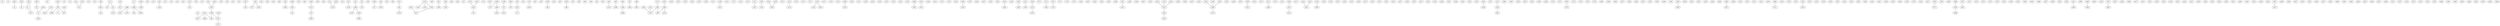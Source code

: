 graph {
n0;
n1;
n2;
n3;
n4;
n5;
n6;
n7;
n8;
n9;
n10;
n11;
n12;
n13;
n14;
n15;
n16;
n17;
n18;
n19;
n20;
n21;
n22;
n23;
n24;
n25;
n26;
n27;
n28;
n29;
n30;
n31;
n32;
n33;
n34;
n35;
n36;
n37;
n38;
n39;
n40;
n41;
n42;
n43;
n44;
n45;
n46;
n47;
n48;
n49;
n50;
n51;
n52;
n53;
n54;
n55;
n56;
n57;
n58;
n59;
n60;
n61;
n62;
n63;
n64;
n65;
n66;
n67;
n68;
n69;
n70;
n71;
n72;
n73;
n74;
n75;
n76;
n77;
n78;
n79;
n80;
n81;
n82;
n83;
n84;
n85;
n86;
n87;
n88;
n89;
n90;
n91;
n92;
n93;
n94;
n95;
n96;
n97;
n98;
n99;
n100;
n101;
n102;
n103;
n104;
n105;
n106;
n107;
n108;
n109;
n110;
n111;
n112;
n113;
n114;
n115;
n116;
n117;
n118;
n119;
n120;
n121;
n122;
n123;
n124;
n125;
n126;
n127;
n128;
n129;
n130;
n131;
n132;
n133;
n134;
n135;
n136;
n137;
n138;
n139;
n140;
n141;
n142;
n143;
n144;
n145;
n146;
n147;
n148;
n149;
n150;
n151;
n152;
n153;
n154;
n155;
n156;
n157;
n158;
n159;
n160;
n161;
n162;
n163;
n164;
n165;
n166;
n167;
n168;
n169;
n170;
n171;
n172;
n173;
n174;
n175;
n176;
n177;
n178;
n179;
n180;
n181;
n182;
n183;
n184;
n185;
n186;
n187;
n188;
n189;
n190;
n191;
n192;
n193;
n194;
n195;
n196;
n197;
n198;
n199;
n200;
n201;
n202;
n203;
n204;
n205;
n206;
n207;
n208;
n209;
n210;
n211;
n212;
n213;
n214;
n215;
n216;
n217;
n218;
n219;
n220;
n221;
n222;
n223;
n224;
n225;
n226;
n227;
n228;
n229;
n230;
n231;
n232;
n233;
n234;
n235;
n236;
n237;
n238;
n239;
n240;
n241;
n242;
n243;
n244;
n245;
n246;
n247;
n248;
n249;
n250;
n251;
n252;
n253;
n254;
n255;
n256;
n257;
n258;
n259;
n260;
n261;
n262;
n263;
n264;
n265;
n266;
n267;
n268;
n269;
n270;
n271;
n272;
n273;
n274;
n275;
n276;
n277;
n278;
n279;
n280;
n281;
n282;
n283;
n284;
n285;
n286;
n287;
n288;
n289;
n290;
n291;
n292;
n293;
n294;
n295;
n296;
n297;
n298;
n299;
n300;
n301;
n302;
n303;
n304;
n305;
n306;
n307;
n308;
n309;
n310;
n311;
n312;
n313;
n314;
n315;
n316;
n317;
n318;
n319;
n320;
n321;
n322;
n323;
n324;
n325;
n326;
n327;
n328;
n329;
n330;
n331;
n332;
n333;
n334;
n335;
n336;
n337;
n338;
n339;
n340;
n341;
n342;
n343;
n344;
n345;
n346;
n347;
n348;
n349;
n350;
n351;
n352;
n353;
n354;
n355;
n356;
n357;
n358;
n359;
n360;
n361;
n362;
n363;
n364;
n365;
n366;
n367;
n368;
n369;
n370;
n371;
n372;
n373;
n374;
n375;
n376;
n377;
n378;
n379;
n380;
n381;
n382;
n383;
n384;
n385;
n386;
n387;
n388;
n389;
n390;
n391;
n392;
n393;
n394;
n395;
n396;
n397;
n398;
n399;
n400;
n401;
n402;
n403;
n404;
n405;
n406;
n407;
n408;
n409;
n410;
n411;
n412;
n413;
n414;
n415;
n416;
n417;
n418;
n419;
n420;
n421;
n422;
n423;
n424;
n425;
n426;
n427;
n428;
n429;
n430;
n431;
n432;
n433;
n434;
n435;
n436;
n437;
n438;
n439;
n440;
n441;
n442;
n443;
n444;
n445;
n446;
n447;
n448;
n449;
n450;
n451;
n452;
n453;
n454;
n455;
n456;
n457;
n458;
n459;
n460;
n461;
n462;
n463;
n464;
n465;
n466;
n467;
n468;
n469;
n470;
n471;
n472;
n473;
n474;
n475;
n476;
n477;
n478;
n479;
n480;
n481;
n482;
n483;
n484;
n485;
n486;
n487;
n488;
n489;
n490;
n491;
n492;
n493;
n494;
n495;
n496;
n497;
n498;
n499;
n4 -- n157;
n5 -- n440;
n10 -- n12;
n16 -- n372;
n17 -- n488;
n20 -- n130;
n34 -- n277;
n34 -- n361;
n37 -- n5;
n40 -- n356;
n41 -- n427;
n45 -- n365;
n47 -- n374;
n49 -- n7;
n49 -- n67;
n49 -- n399;
n51 -- n116;
n53 -- n128;
n54 -- n286;
n55 -- n70;
n58 -- n320;
n61 -- n428;
n63 -- n185;
n65 -- n109;
n66 -- n230;
n75 -- n252;
n79 -- n149;
n80 -- n453;
n93 -- n315;
n94 -- n118;
n95 -- n288;
n96 -- n244;
n97 -- n348;
n98 -- n485;
n108 -- n251;
n110 -- n25;
n113 -- n45;
n117 -- n167;
n120 -- n382;
n122 -- n174;
n126 -- n347;
n129 -- n154;
n129 -- n282;
n145 -- n190;
n145 -- n254;
n145 -- n391;
n150 -- n162;
n153 -- n243;
n153 -- n399;
n162 -- n72;
n168 -- n249;
n170 -- n195;
n171 -- n15;
n171 -- n47;
n173 -- n459;
n175 -- n362;
n185 -- n498;
n187 -- n337;
n192 -- n67;
n194 -- n231;
n198 -- n75;
n199 -- n264;
n203 -- n86;
n204 -- n266;
n208 -- n382;
n209 -- n322;
n212 -- n449;
n216 -- n12;
n218 -- n367;
n219 -- n499;
n221 -- n169;
n228 -- n42;
n231 -- n461;
n232 -- n231;
n236 -- n3;
n240 -- n266;
n244 -- n369;
n258 -- n170;
n259 -- n333;
n261 -- n185;
n266 -- n278;
n271 -- n259;
n283 -- n113;
n286 -- n101;
n286 -- n339;
n296 -- n281;
n297 -- n33;
n300 -- n298;
n304 -- n62;
n311 -- n61;
n315 -- n77;
n323 -- n266;
n324 -- n418;
n326 -- n165;
n330 -- n57;
n336 -- n431;
n339 -- n366;
n343 -- n162;
n347 -- n132;
n349 -- n307;
n351 -- n4;
n351 -- n157;
n352 -- n176;
n354 -- n74;
n358 -- n415;
n359 -- n377;
n360 -- n158;
n362 -- n99;
n362 -- n431;
n368 -- n434;
n370 -- n454;
n372 -- n332;
n383 -- n76;
n388 -- n317;
n389 -- n228;
n391 -- n62;
n395 -- n119;
n397 -- n37;
n400 -- n446;
n401 -- n2;
n404 -- n199;
n406 -- n135;
n410 -- n367;
n414 -- n231;
n415 -- n215;
n417 -- n394;
n422 -- n431;
n424 -- n28;
n424 -- n308;
n424 -- n427;
n426 -- n83;
n434 -- n396;
n435 -- n468;
n439 -- n5;
n453 -- n14;
n461 -- n443;
n468 -- n99;
n468 -- n124;
n470 -- n147;
n472 -- n405;
n476 -- n49;
n486 -- n146;
n487 -- n447;
n488 -- n50;
n488 -- n264;
n489 -- n197;
n489 -- n332;
n490 -- n116;
n492 -- n256;
n494 -- n74;
n494 -- n296;
n497 -- n273;
n498 -- n28;
n498 -- n347;
}

